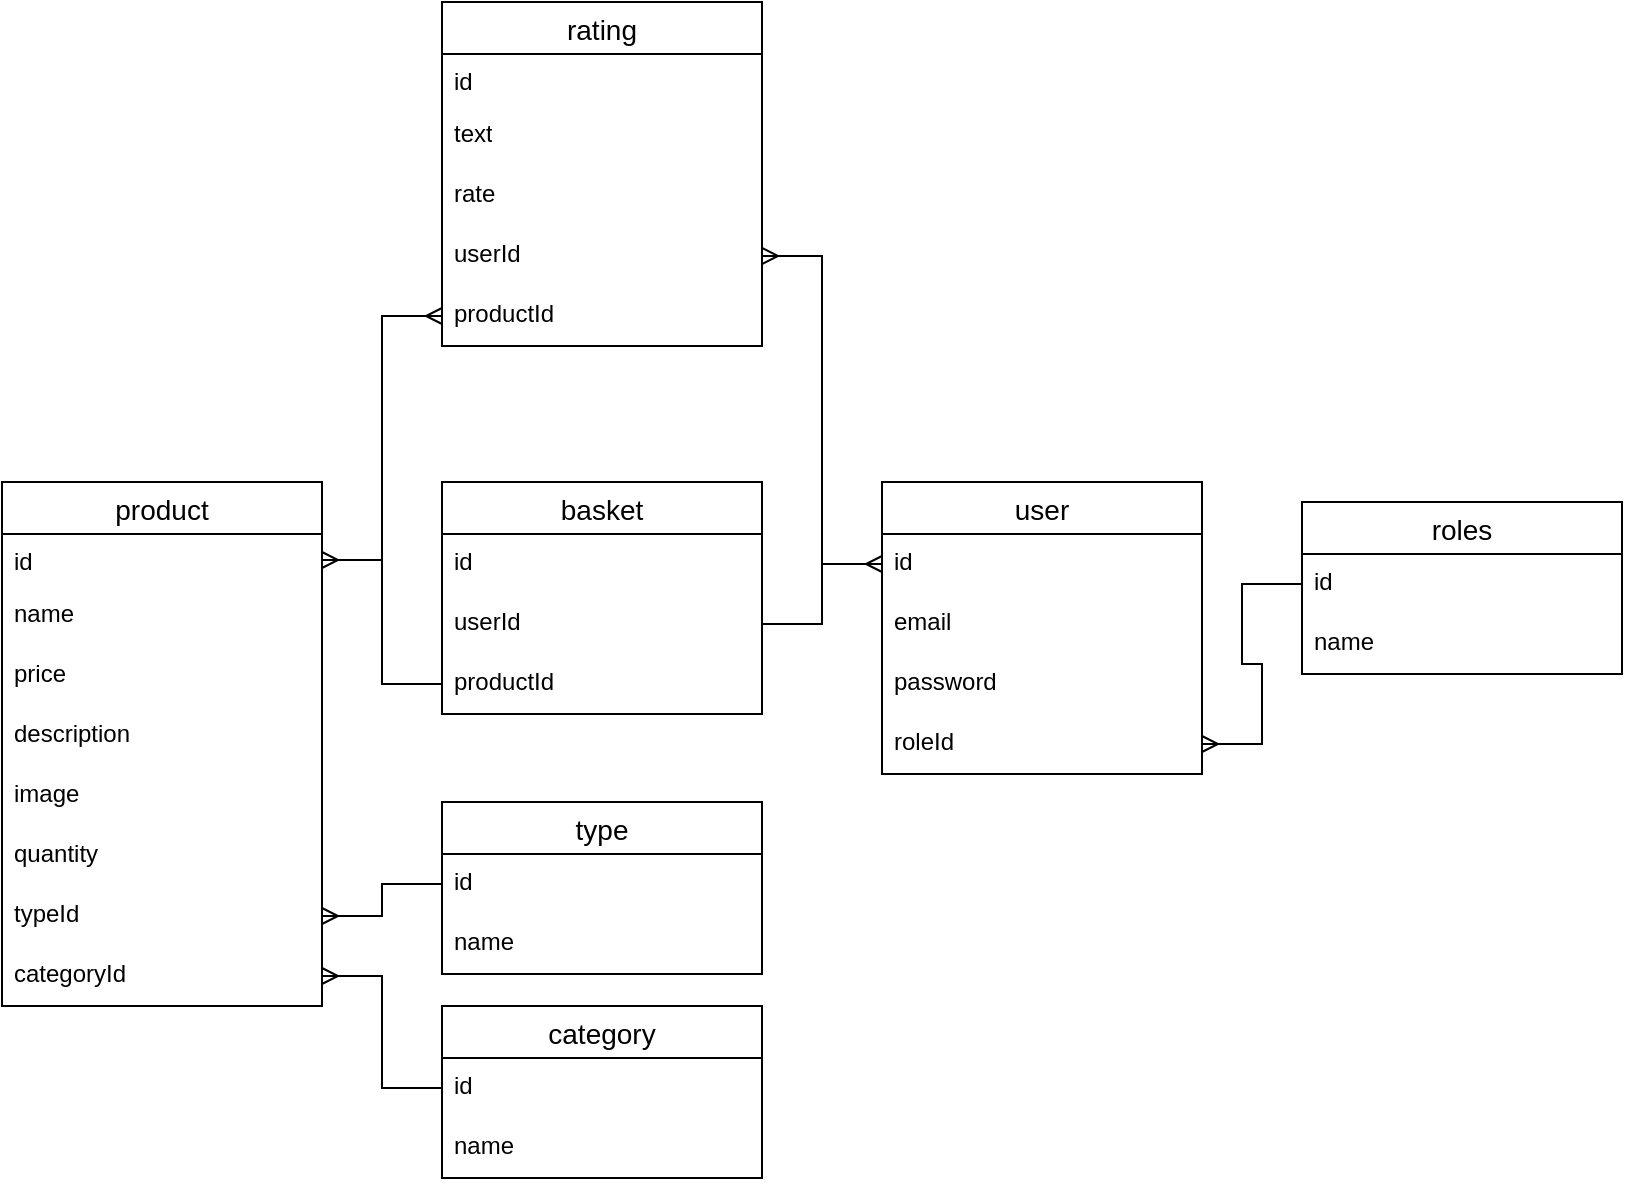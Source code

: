 <mxfile version="23.1.5" type="github">
  <diagram id="R2lEEEUBdFMjLlhIrx00" name="Page-1">
    <mxGraphModel dx="985" dy="1183" grid="1" gridSize="10" guides="1" tooltips="1" connect="1" arrows="1" fold="1" page="1" pageScale="1" pageWidth="850" pageHeight="1100" math="0" shadow="0" extFonts="Permanent Marker^https://fonts.googleapis.com/css?family=Permanent+Marker">
      <root>
        <mxCell id="0" />
        <mxCell id="1" parent="0" />
        <mxCell id="GVv4MeT451aG_8eAJBvU-1" value="user" style="swimlane;fontStyle=0;childLayout=stackLayout;horizontal=1;startSize=26;horizontalStack=0;resizeParent=1;resizeParentMax=0;resizeLast=0;collapsible=1;marginBottom=0;align=center;fontSize=14;" vertex="1" parent="1">
          <mxGeometry x="480" y="320" width="160" height="146" as="geometry" />
        </mxCell>
        <mxCell id="GVv4MeT451aG_8eAJBvU-2" value="id" style="text;strokeColor=none;fillColor=none;spacingLeft=4;spacingRight=4;overflow=hidden;rotatable=0;points=[[0,0.5],[1,0.5]];portConstraint=eastwest;fontSize=12;whiteSpace=wrap;html=1;" vertex="1" parent="GVv4MeT451aG_8eAJBvU-1">
          <mxGeometry y="26" width="160" height="30" as="geometry" />
        </mxCell>
        <mxCell id="GVv4MeT451aG_8eAJBvU-3" value="email" style="text;strokeColor=none;fillColor=none;spacingLeft=4;spacingRight=4;overflow=hidden;rotatable=0;points=[[0,0.5],[1,0.5]];portConstraint=eastwest;fontSize=12;whiteSpace=wrap;html=1;" vertex="1" parent="GVv4MeT451aG_8eAJBvU-1">
          <mxGeometry y="56" width="160" height="30" as="geometry" />
        </mxCell>
        <mxCell id="GVv4MeT451aG_8eAJBvU-4" value="password" style="text;strokeColor=none;fillColor=none;spacingLeft=4;spacingRight=4;overflow=hidden;rotatable=0;points=[[0,0.5],[1,0.5]];portConstraint=eastwest;fontSize=12;whiteSpace=wrap;html=1;" vertex="1" parent="GVv4MeT451aG_8eAJBvU-1">
          <mxGeometry y="86" width="160" height="30" as="geometry" />
        </mxCell>
        <mxCell id="GVv4MeT451aG_8eAJBvU-5" value="roleId" style="text;strokeColor=none;fillColor=none;spacingLeft=4;spacingRight=4;overflow=hidden;rotatable=0;points=[[0,0.5],[1,0.5]];portConstraint=eastwest;fontSize=12;whiteSpace=wrap;html=1;" vertex="1" parent="GVv4MeT451aG_8eAJBvU-1">
          <mxGeometry y="116" width="160" height="30" as="geometry" />
        </mxCell>
        <mxCell id="GVv4MeT451aG_8eAJBvU-7" value="basket" style="swimlane;fontStyle=0;childLayout=stackLayout;horizontal=1;startSize=26;horizontalStack=0;resizeParent=1;resizeParentMax=0;resizeLast=0;collapsible=1;marginBottom=0;align=center;fontSize=14;" vertex="1" parent="1">
          <mxGeometry x="260" y="320" width="160" height="116" as="geometry" />
        </mxCell>
        <mxCell id="GVv4MeT451aG_8eAJBvU-8" value="id" style="text;strokeColor=none;fillColor=none;spacingLeft=4;spacingRight=4;overflow=hidden;rotatable=0;points=[[0,0.5],[1,0.5]];portConstraint=eastwest;fontSize=12;whiteSpace=wrap;html=1;" vertex="1" parent="GVv4MeT451aG_8eAJBvU-7">
          <mxGeometry y="26" width="160" height="30" as="geometry" />
        </mxCell>
        <mxCell id="GVv4MeT451aG_8eAJBvU-9" value="userId" style="text;strokeColor=none;fillColor=none;spacingLeft=4;spacingRight=4;overflow=hidden;rotatable=0;points=[[0,0.5],[1,0.5]];portConstraint=eastwest;fontSize=12;whiteSpace=wrap;html=1;" vertex="1" parent="GVv4MeT451aG_8eAJBvU-7">
          <mxGeometry y="56" width="160" height="30" as="geometry" />
        </mxCell>
        <mxCell id="GVv4MeT451aG_8eAJBvU-10" value="productId" style="text;strokeColor=none;fillColor=none;spacingLeft=4;spacingRight=4;overflow=hidden;rotatable=0;points=[[0,0.5],[1,0.5]];portConstraint=eastwest;fontSize=12;whiteSpace=wrap;html=1;" vertex="1" parent="GVv4MeT451aG_8eAJBvU-7">
          <mxGeometry y="86" width="160" height="30" as="geometry" />
        </mxCell>
        <mxCell id="GVv4MeT451aG_8eAJBvU-11" value="" style="edgeStyle=entityRelationEdgeStyle;fontSize=12;html=1;endArrow=ERmany;rounded=0;exitX=1;exitY=0.5;exitDx=0;exitDy=0;entryX=0;entryY=0.5;entryDx=0;entryDy=0;" edge="1" parent="1" source="GVv4MeT451aG_8eAJBvU-9" target="GVv4MeT451aG_8eAJBvU-2">
          <mxGeometry width="100" height="100" relative="1" as="geometry">
            <mxPoint x="430" y="580" as="sourcePoint" />
            <mxPoint x="530" y="480" as="targetPoint" />
          </mxGeometry>
        </mxCell>
        <mxCell id="GVv4MeT451aG_8eAJBvU-12" value="product" style="swimlane;fontStyle=0;childLayout=stackLayout;horizontal=1;startSize=26;horizontalStack=0;resizeParent=1;resizeParentMax=0;resizeLast=0;collapsible=1;marginBottom=0;align=center;fontSize=14;" vertex="1" parent="1">
          <mxGeometry x="40" y="320" width="160" height="262" as="geometry" />
        </mxCell>
        <mxCell id="GVv4MeT451aG_8eAJBvU-13" value="id" style="text;strokeColor=none;fillColor=none;spacingLeft=4;spacingRight=4;overflow=hidden;rotatable=0;points=[[0,0.5],[1,0.5]];portConstraint=eastwest;fontSize=12;whiteSpace=wrap;html=1;" vertex="1" parent="GVv4MeT451aG_8eAJBvU-12">
          <mxGeometry y="26" width="160" height="26" as="geometry" />
        </mxCell>
        <mxCell id="GVv4MeT451aG_8eAJBvU-14" value="name" style="text;strokeColor=none;fillColor=none;spacingLeft=4;spacingRight=4;overflow=hidden;rotatable=0;points=[[0,0.5],[1,0.5]];portConstraint=eastwest;fontSize=12;whiteSpace=wrap;html=1;" vertex="1" parent="GVv4MeT451aG_8eAJBvU-12">
          <mxGeometry y="52" width="160" height="30" as="geometry" />
        </mxCell>
        <mxCell id="GVv4MeT451aG_8eAJBvU-15" value="price" style="text;strokeColor=none;fillColor=none;spacingLeft=4;spacingRight=4;overflow=hidden;rotatable=0;points=[[0,0.5],[1,0.5]];portConstraint=eastwest;fontSize=12;whiteSpace=wrap;html=1;" vertex="1" parent="GVv4MeT451aG_8eAJBvU-12">
          <mxGeometry y="82" width="160" height="30" as="geometry" />
        </mxCell>
        <mxCell id="GVv4MeT451aG_8eAJBvU-16" value="description" style="text;strokeColor=none;fillColor=none;spacingLeft=4;spacingRight=4;overflow=hidden;rotatable=0;points=[[0,0.5],[1,0.5]];portConstraint=eastwest;fontSize=12;whiteSpace=wrap;html=1;" vertex="1" parent="GVv4MeT451aG_8eAJBvU-12">
          <mxGeometry y="112" width="160" height="30" as="geometry" />
        </mxCell>
        <mxCell id="GVv4MeT451aG_8eAJBvU-17" value="image" style="text;strokeColor=none;fillColor=none;spacingLeft=4;spacingRight=4;overflow=hidden;rotatable=0;points=[[0,0.5],[1,0.5]];portConstraint=eastwest;fontSize=12;whiteSpace=wrap;html=1;" vertex="1" parent="GVv4MeT451aG_8eAJBvU-12">
          <mxGeometry y="142" width="160" height="30" as="geometry" />
        </mxCell>
        <mxCell id="GVv4MeT451aG_8eAJBvU-18" value="quantity" style="text;strokeColor=none;fillColor=none;spacingLeft=4;spacingRight=4;overflow=hidden;rotatable=0;points=[[0,0.5],[1,0.5]];portConstraint=eastwest;fontSize=12;whiteSpace=wrap;html=1;" vertex="1" parent="GVv4MeT451aG_8eAJBvU-12">
          <mxGeometry y="172" width="160" height="30" as="geometry" />
        </mxCell>
        <mxCell id="GVv4MeT451aG_8eAJBvU-21" value="typeId" style="text;strokeColor=none;fillColor=none;spacingLeft=4;spacingRight=4;overflow=hidden;rotatable=0;points=[[0,0.5],[1,0.5]];portConstraint=eastwest;fontSize=12;whiteSpace=wrap;html=1;" vertex="1" parent="GVv4MeT451aG_8eAJBvU-12">
          <mxGeometry y="202" width="160" height="30" as="geometry" />
        </mxCell>
        <mxCell id="GVv4MeT451aG_8eAJBvU-22" value="categoryId" style="text;strokeColor=none;fillColor=none;spacingLeft=4;spacingRight=4;overflow=hidden;rotatable=0;points=[[0,0.5],[1,0.5]];portConstraint=eastwest;fontSize=12;whiteSpace=wrap;html=1;" vertex="1" parent="GVv4MeT451aG_8eAJBvU-12">
          <mxGeometry y="232" width="160" height="30" as="geometry" />
        </mxCell>
        <mxCell id="GVv4MeT451aG_8eAJBvU-19" value="" style="edgeStyle=entityRelationEdgeStyle;fontSize=12;html=1;endArrow=ERmany;rounded=0;exitX=0;exitY=0.5;exitDx=0;exitDy=0;entryX=1;entryY=0.5;entryDx=0;entryDy=0;" edge="1" parent="1" source="GVv4MeT451aG_8eAJBvU-10" target="GVv4MeT451aG_8eAJBvU-13">
          <mxGeometry width="100" height="100" relative="1" as="geometry">
            <mxPoint x="280" y="510" as="sourcePoint" />
            <mxPoint x="380" y="410" as="targetPoint" />
          </mxGeometry>
        </mxCell>
        <mxCell id="GVv4MeT451aG_8eAJBvU-23" value="category" style="swimlane;fontStyle=0;childLayout=stackLayout;horizontal=1;startSize=26;horizontalStack=0;resizeParent=1;resizeParentMax=0;resizeLast=0;collapsible=1;marginBottom=0;align=center;fontSize=14;" vertex="1" parent="1">
          <mxGeometry x="260" y="582" width="160" height="86" as="geometry" />
        </mxCell>
        <mxCell id="GVv4MeT451aG_8eAJBvU-24" value="id" style="text;strokeColor=none;fillColor=none;spacingLeft=4;spacingRight=4;overflow=hidden;rotatable=0;points=[[0,0.5],[1,0.5]];portConstraint=eastwest;fontSize=12;whiteSpace=wrap;html=1;" vertex="1" parent="GVv4MeT451aG_8eAJBvU-23">
          <mxGeometry y="26" width="160" height="30" as="geometry" />
        </mxCell>
        <mxCell id="GVv4MeT451aG_8eAJBvU-25" value="name" style="text;strokeColor=none;fillColor=none;spacingLeft=4;spacingRight=4;overflow=hidden;rotatable=0;points=[[0,0.5],[1,0.5]];portConstraint=eastwest;fontSize=12;whiteSpace=wrap;html=1;" vertex="1" parent="GVv4MeT451aG_8eAJBvU-23">
          <mxGeometry y="56" width="160" height="30" as="geometry" />
        </mxCell>
        <mxCell id="GVv4MeT451aG_8eAJBvU-27" value="type" style="swimlane;fontStyle=0;childLayout=stackLayout;horizontal=1;startSize=26;horizontalStack=0;resizeParent=1;resizeParentMax=0;resizeLast=0;collapsible=1;marginBottom=0;align=center;fontSize=14;" vertex="1" parent="1">
          <mxGeometry x="260" y="480" width="160" height="86" as="geometry" />
        </mxCell>
        <mxCell id="GVv4MeT451aG_8eAJBvU-28" value="id" style="text;strokeColor=none;fillColor=none;spacingLeft=4;spacingRight=4;overflow=hidden;rotatable=0;points=[[0,0.5],[1,0.5]];portConstraint=eastwest;fontSize=12;whiteSpace=wrap;html=1;" vertex="1" parent="GVv4MeT451aG_8eAJBvU-27">
          <mxGeometry y="26" width="160" height="30" as="geometry" />
        </mxCell>
        <mxCell id="GVv4MeT451aG_8eAJBvU-29" value="name" style="text;strokeColor=none;fillColor=none;spacingLeft=4;spacingRight=4;overflow=hidden;rotatable=0;points=[[0,0.5],[1,0.5]];portConstraint=eastwest;fontSize=12;whiteSpace=wrap;html=1;" vertex="1" parent="GVv4MeT451aG_8eAJBvU-27">
          <mxGeometry y="56" width="160" height="30" as="geometry" />
        </mxCell>
        <mxCell id="GVv4MeT451aG_8eAJBvU-30" value="" style="edgeStyle=entityRelationEdgeStyle;fontSize=12;html=1;endArrow=ERmany;rounded=0;exitX=0;exitY=0.5;exitDx=0;exitDy=0;entryX=1;entryY=0.5;entryDx=0;entryDy=0;" edge="1" parent="1" source="GVv4MeT451aG_8eAJBvU-24" target="GVv4MeT451aG_8eAJBvU-22">
          <mxGeometry width="100" height="100" relative="1" as="geometry">
            <mxPoint x="290" y="560" as="sourcePoint" />
            <mxPoint x="390" y="460" as="targetPoint" />
          </mxGeometry>
        </mxCell>
        <mxCell id="GVv4MeT451aG_8eAJBvU-31" value="" style="edgeStyle=entityRelationEdgeStyle;fontSize=12;html=1;endArrow=ERmany;rounded=0;exitX=0;exitY=0.5;exitDx=0;exitDy=0;entryX=1;entryY=0.5;entryDx=0;entryDy=0;" edge="1" parent="1" source="GVv4MeT451aG_8eAJBvU-28" target="GVv4MeT451aG_8eAJBvU-21">
          <mxGeometry width="100" height="100" relative="1" as="geometry">
            <mxPoint x="290" y="560" as="sourcePoint" />
            <mxPoint x="390" y="460" as="targetPoint" />
          </mxGeometry>
        </mxCell>
        <mxCell id="GVv4MeT451aG_8eAJBvU-32" value="rating" style="swimlane;fontStyle=0;childLayout=stackLayout;horizontal=1;startSize=26;horizontalStack=0;resizeParent=1;resizeParentMax=0;resizeLast=0;collapsible=1;marginBottom=0;align=center;fontSize=14;" vertex="1" parent="1">
          <mxGeometry x="260" y="80" width="160" height="172" as="geometry" />
        </mxCell>
        <mxCell id="GVv4MeT451aG_8eAJBvU-33" value="id" style="text;strokeColor=none;fillColor=none;spacingLeft=4;spacingRight=4;overflow=hidden;rotatable=0;points=[[0,0.5],[1,0.5]];portConstraint=eastwest;fontSize=12;whiteSpace=wrap;html=1;" vertex="1" parent="GVv4MeT451aG_8eAJBvU-32">
          <mxGeometry y="26" width="160" height="26" as="geometry" />
        </mxCell>
        <mxCell id="GVv4MeT451aG_8eAJBvU-34" value="text" style="text;strokeColor=none;fillColor=none;spacingLeft=4;spacingRight=4;overflow=hidden;rotatable=0;points=[[0,0.5],[1,0.5]];portConstraint=eastwest;fontSize=12;whiteSpace=wrap;html=1;" vertex="1" parent="GVv4MeT451aG_8eAJBvU-32">
          <mxGeometry y="52" width="160" height="30" as="geometry" />
        </mxCell>
        <mxCell id="GVv4MeT451aG_8eAJBvU-35" value="rate" style="text;strokeColor=none;fillColor=none;spacingLeft=4;spacingRight=4;overflow=hidden;rotatable=0;points=[[0,0.5],[1,0.5]];portConstraint=eastwest;fontSize=12;whiteSpace=wrap;html=1;" vertex="1" parent="GVv4MeT451aG_8eAJBvU-32">
          <mxGeometry y="82" width="160" height="30" as="geometry" />
        </mxCell>
        <mxCell id="GVv4MeT451aG_8eAJBvU-36" value="userId" style="text;strokeColor=none;fillColor=none;spacingLeft=4;spacingRight=4;overflow=hidden;rotatable=0;points=[[0,0.5],[1,0.5]];portConstraint=eastwest;fontSize=12;whiteSpace=wrap;html=1;" vertex="1" parent="GVv4MeT451aG_8eAJBvU-32">
          <mxGeometry y="112" width="160" height="30" as="geometry" />
        </mxCell>
        <mxCell id="GVv4MeT451aG_8eAJBvU-37" value="productId" style="text;strokeColor=none;fillColor=none;spacingLeft=4;spacingRight=4;overflow=hidden;rotatable=0;points=[[0,0.5],[1,0.5]];portConstraint=eastwest;fontSize=12;whiteSpace=wrap;html=1;" vertex="1" parent="GVv4MeT451aG_8eAJBvU-32">
          <mxGeometry y="142" width="160" height="30" as="geometry" />
        </mxCell>
        <mxCell id="GVv4MeT451aG_8eAJBvU-38" value="" style="edgeStyle=entityRelationEdgeStyle;fontSize=12;html=1;endArrow=ERmany;rounded=0;exitX=1;exitY=0.5;exitDx=0;exitDy=0;entryX=0;entryY=0.5;entryDx=0;entryDy=0;" edge="1" parent="1" source="GVv4MeT451aG_8eAJBvU-13" target="GVv4MeT451aG_8eAJBvU-37">
          <mxGeometry width="100" height="100" relative="1" as="geometry">
            <mxPoint x="290" y="400" as="sourcePoint" />
            <mxPoint x="390" y="300" as="targetPoint" />
          </mxGeometry>
        </mxCell>
        <mxCell id="GVv4MeT451aG_8eAJBvU-39" value="" style="edgeStyle=entityRelationEdgeStyle;fontSize=12;html=1;endArrow=ERmany;rounded=0;exitX=0;exitY=0.5;exitDx=0;exitDy=0;entryX=1;entryY=0.5;entryDx=0;entryDy=0;" edge="1" parent="1" source="GVv4MeT451aG_8eAJBvU-2" target="GVv4MeT451aG_8eAJBvU-36">
          <mxGeometry width="100" height="100" relative="1" as="geometry">
            <mxPoint x="310" y="430" as="sourcePoint" />
            <mxPoint x="410" y="330" as="targetPoint" />
          </mxGeometry>
        </mxCell>
        <mxCell id="GVv4MeT451aG_8eAJBvU-40" value="roles" style="swimlane;fontStyle=0;childLayout=stackLayout;horizontal=1;startSize=26;horizontalStack=0;resizeParent=1;resizeParentMax=0;resizeLast=0;collapsible=1;marginBottom=0;align=center;fontSize=14;" vertex="1" parent="1">
          <mxGeometry x="690" y="330" width="160" height="86" as="geometry" />
        </mxCell>
        <mxCell id="GVv4MeT451aG_8eAJBvU-41" value="id" style="text;strokeColor=none;fillColor=none;spacingLeft=4;spacingRight=4;overflow=hidden;rotatable=0;points=[[0,0.5],[1,0.5]];portConstraint=eastwest;fontSize=12;whiteSpace=wrap;html=1;" vertex="1" parent="GVv4MeT451aG_8eAJBvU-40">
          <mxGeometry y="26" width="160" height="30" as="geometry" />
        </mxCell>
        <mxCell id="GVv4MeT451aG_8eAJBvU-42" value="name" style="text;strokeColor=none;fillColor=none;spacingLeft=4;spacingRight=4;overflow=hidden;rotatable=0;points=[[0,0.5],[1,0.5]];portConstraint=eastwest;fontSize=12;whiteSpace=wrap;html=1;" vertex="1" parent="GVv4MeT451aG_8eAJBvU-40">
          <mxGeometry y="56" width="160" height="30" as="geometry" />
        </mxCell>
        <mxCell id="GVv4MeT451aG_8eAJBvU-44" value="" style="edgeStyle=entityRelationEdgeStyle;fontSize=12;html=1;endArrow=ERmany;rounded=0;exitX=0;exitY=0.5;exitDx=0;exitDy=0;entryX=1;entryY=0.5;entryDx=0;entryDy=0;" edge="1" parent="1" source="GVv4MeT451aG_8eAJBvU-41" target="GVv4MeT451aG_8eAJBvU-5">
          <mxGeometry width="100" height="100" relative="1" as="geometry">
            <mxPoint x="560" y="440" as="sourcePoint" />
            <mxPoint x="660" y="340" as="targetPoint" />
          </mxGeometry>
        </mxCell>
      </root>
    </mxGraphModel>
  </diagram>
</mxfile>
